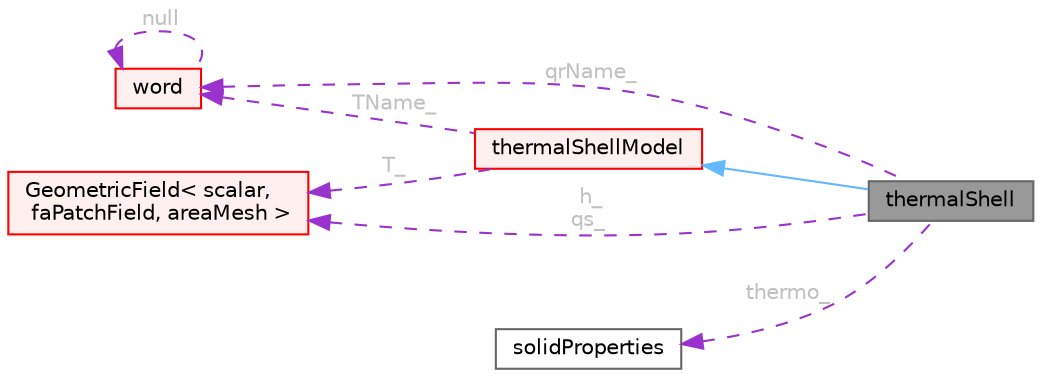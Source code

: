 digraph "thermalShell"
{
 // LATEX_PDF_SIZE
  bgcolor="transparent";
  edge [fontname=Helvetica,fontsize=10,labelfontname=Helvetica,labelfontsize=10];
  node [fontname=Helvetica,fontsize=10,shape=box,height=0.2,width=0.4];
  rankdir="LR";
  Node1 [id="Node000001",label="thermalShell",height=0.2,width=0.4,color="gray40", fillcolor="grey60", style="filled", fontcolor="black",tooltip=" "];
  Node2 -> Node1 [id="edge1_Node000001_Node000002",dir="back",color="steelblue1",style="solid",tooltip=" "];
  Node2 [id="Node000002",label="thermalShellModel",height=0.2,width=0.4,color="red", fillcolor="#FFF0F0", style="filled",URL="$classFoam_1_1regionModels_1_1thermalShellModel.html",tooltip=" "];
  Node24 -> Node2 [id="edge2_Node000002_Node000024",dir="back",color="darkorchid3",style="dashed",tooltip=" ",label=" TName_",fontcolor="grey" ];
  Node24 [id="Node000024",label="word",height=0.2,width=0.4,color="red", fillcolor="#FFF0F0", style="filled",URL="$classFoam_1_1word.html",tooltip="A class for handling words, derived from Foam::string."];
  Node24 -> Node24 [id="edge3_Node000024_Node000024",dir="back",color="darkorchid3",style="dashed",tooltip=" ",label=" null",fontcolor="grey" ];
  Node77 -> Node2 [id="edge4_Node000002_Node000077",dir="back",color="darkorchid3",style="dashed",tooltip=" ",label=" T_",fontcolor="grey" ];
  Node77 [id="Node000077",label="GeometricField\< scalar,\l faPatchField, areaMesh \>",height=0.2,width=0.4,color="red", fillcolor="#FFF0F0", style="filled",URL="$classFoam_1_1GeometricField.html",tooltip=" "];
  Node84 -> Node1 [id="edge5_Node000001_Node000084",dir="back",color="darkorchid3",style="dashed",tooltip=" ",label=" thermo_",fontcolor="grey" ];
  Node84 [id="Node000084",label="solidProperties",height=0.2,width=0.4,color="gray40", fillcolor="white", style="filled",URL="$classFoam_1_1solidProperties.html",tooltip="The thermophysical properties of a solid."];
  Node77 -> Node1 [id="edge6_Node000001_Node000077",dir="back",color="darkorchid3",style="dashed",tooltip=" ",label=" h_\nqs_",fontcolor="grey" ];
  Node24 -> Node1 [id="edge7_Node000001_Node000024",dir="back",color="darkorchid3",style="dashed",tooltip=" ",label=" qrName_",fontcolor="grey" ];
}
